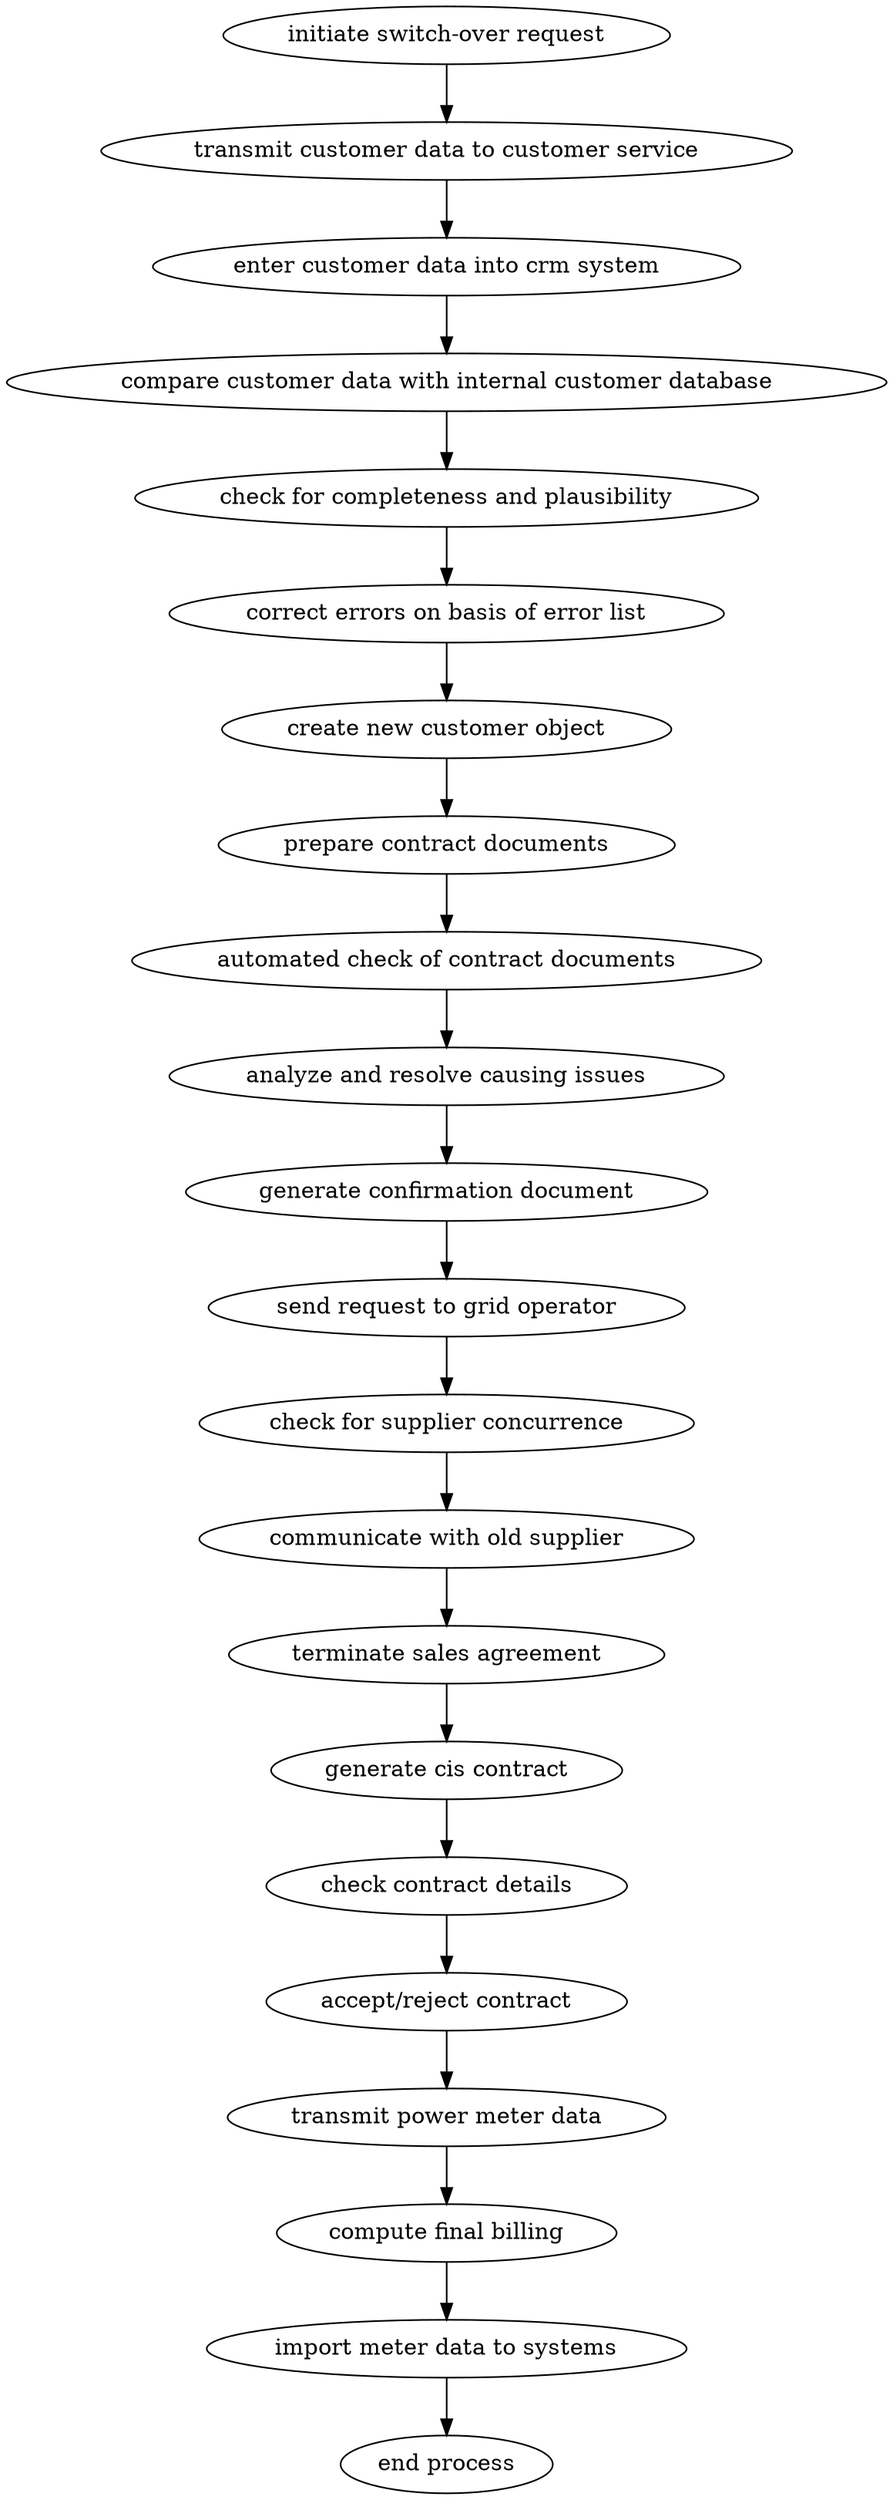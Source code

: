 strict digraph "doc-2.2" {
	graph [name="doc-2.2"];
	"initiate switch-over request"	[attrs="{'type': 'Activity', 'label': 'initiate switch-over request'}"];
	"transmit customer data to customer service"	[attrs="{'type': 'Activity', 'label': 'transmit customer data to customer service'}"];
	"initiate switch-over request" -> "transmit customer data to customer service"	[attrs="{'type': 'flow', 'label': 'flow'}"];
	"enter customer data into crm system"	[attrs="{'type': 'Activity', 'label': 'enter customer data into crm system'}"];
	"transmit customer data to customer service" -> "enter customer data into crm system"	[attrs="{'type': 'flow', 'label': 'flow'}"];
	"compare customer data with internal customer database"	[attrs="{'type': 'Activity', 'label': 'compare customer data with internal customer database'}"];
	"enter customer data into crm system" -> "compare customer data with internal customer database"	[attrs="{'type': 'flow', 'label': 'flow'}"];
	"check for completeness and plausibility"	[attrs="{'type': 'Activity', 'label': 'check for completeness and plausibility'}"];
	"compare customer data with internal customer database" -> "check for completeness and plausibility"	[attrs="{'type': 'flow', 'label': 'flow'}"];
	"correct errors on basis of error list"	[attrs="{'type': 'Activity', 'label': 'correct errors on basis of error list'}"];
	"check for completeness and plausibility" -> "correct errors on basis of error list"	[attrs="{'type': 'flow', 'label': 'flow'}"];
	"create new customer object"	[attrs="{'type': 'Activity', 'label': 'create new customer object'}"];
	"correct errors on basis of error list" -> "create new customer object"	[attrs="{'type': 'flow', 'label': 'flow'}"];
	"prepare contract documents"	[attrs="{'type': 'Activity', 'label': 'prepare contract documents'}"];
	"create new customer object" -> "prepare contract documents"	[attrs="{'type': 'flow', 'label': 'flow'}"];
	"automated check of contract documents"	[attrs="{'type': 'Activity', 'label': 'automated check of contract documents'}"];
	"prepare contract documents" -> "automated check of contract documents"	[attrs="{'type': 'flow', 'label': 'flow'}"];
	"analyze and resolve causing issues"	[attrs="{'type': 'Activity', 'label': 'analyze and resolve causing issues'}"];
	"automated check of contract documents" -> "analyze and resolve causing issues"	[attrs="{'type': 'flow', 'label': 'flow'}"];
	"generate confirmation document"	[attrs="{'type': 'Activity', 'label': 'generate confirmation document'}"];
	"analyze and resolve causing issues" -> "generate confirmation document"	[attrs="{'type': 'flow', 'label': 'flow'}"];
	"send request to grid operator"	[attrs="{'type': 'Activity', 'label': 'send request to grid operator'}"];
	"generate confirmation document" -> "send request to grid operator"	[attrs="{'type': 'flow', 'label': 'flow'}"];
	"check for supplier concurrence"	[attrs="{'type': 'Activity', 'label': 'check for supplier concurrence'}"];
	"send request to grid operator" -> "check for supplier concurrence"	[attrs="{'type': 'flow', 'label': 'flow'}"];
	"communicate with old supplier"	[attrs="{'type': 'Activity', 'label': 'communicate with old supplier'}"];
	"check for supplier concurrence" -> "communicate with old supplier"	[attrs="{'type': 'flow', 'label': 'flow'}"];
	"terminate sales agreement"	[attrs="{'type': 'Activity', 'label': 'terminate sales agreement'}"];
	"communicate with old supplier" -> "terminate sales agreement"	[attrs="{'type': 'flow', 'label': 'flow'}"];
	"generate cis contract"	[attrs="{'type': 'Activity', 'label': 'generate cis contract'}"];
	"terminate sales agreement" -> "generate cis contract"	[attrs="{'type': 'flow', 'label': 'flow'}"];
	"check contract details"	[attrs="{'type': 'Activity', 'label': 'check contract details'}"];
	"generate cis contract" -> "check contract details"	[attrs="{'type': 'flow', 'label': 'flow'}"];
	"accept/reject contract"	[attrs="{'type': 'Activity', 'label': 'accept/reject contract'}"];
	"check contract details" -> "accept/reject contract"	[attrs="{'type': 'flow', 'label': 'flow'}"];
	"transmit power meter data"	[attrs="{'type': 'Activity', 'label': 'transmit power meter data'}"];
	"accept/reject contract" -> "transmit power meter data"	[attrs="{'type': 'flow', 'label': 'flow'}"];
	"compute final billing"	[attrs="{'type': 'Activity', 'label': 'compute final billing'}"];
	"transmit power meter data" -> "compute final billing"	[attrs="{'type': 'flow', 'label': 'flow'}"];
	"import meter data to systems"	[attrs="{'type': 'Activity', 'label': 'import meter data to systems'}"];
	"compute final billing" -> "import meter data to systems"	[attrs="{'type': 'flow', 'label': 'flow'}"];
	"end process"	[attrs="{'type': 'Activity', 'label': 'end process'}"];
	"import meter data to systems" -> "end process"	[attrs="{'type': 'flow', 'label': 'flow'}"];
}

